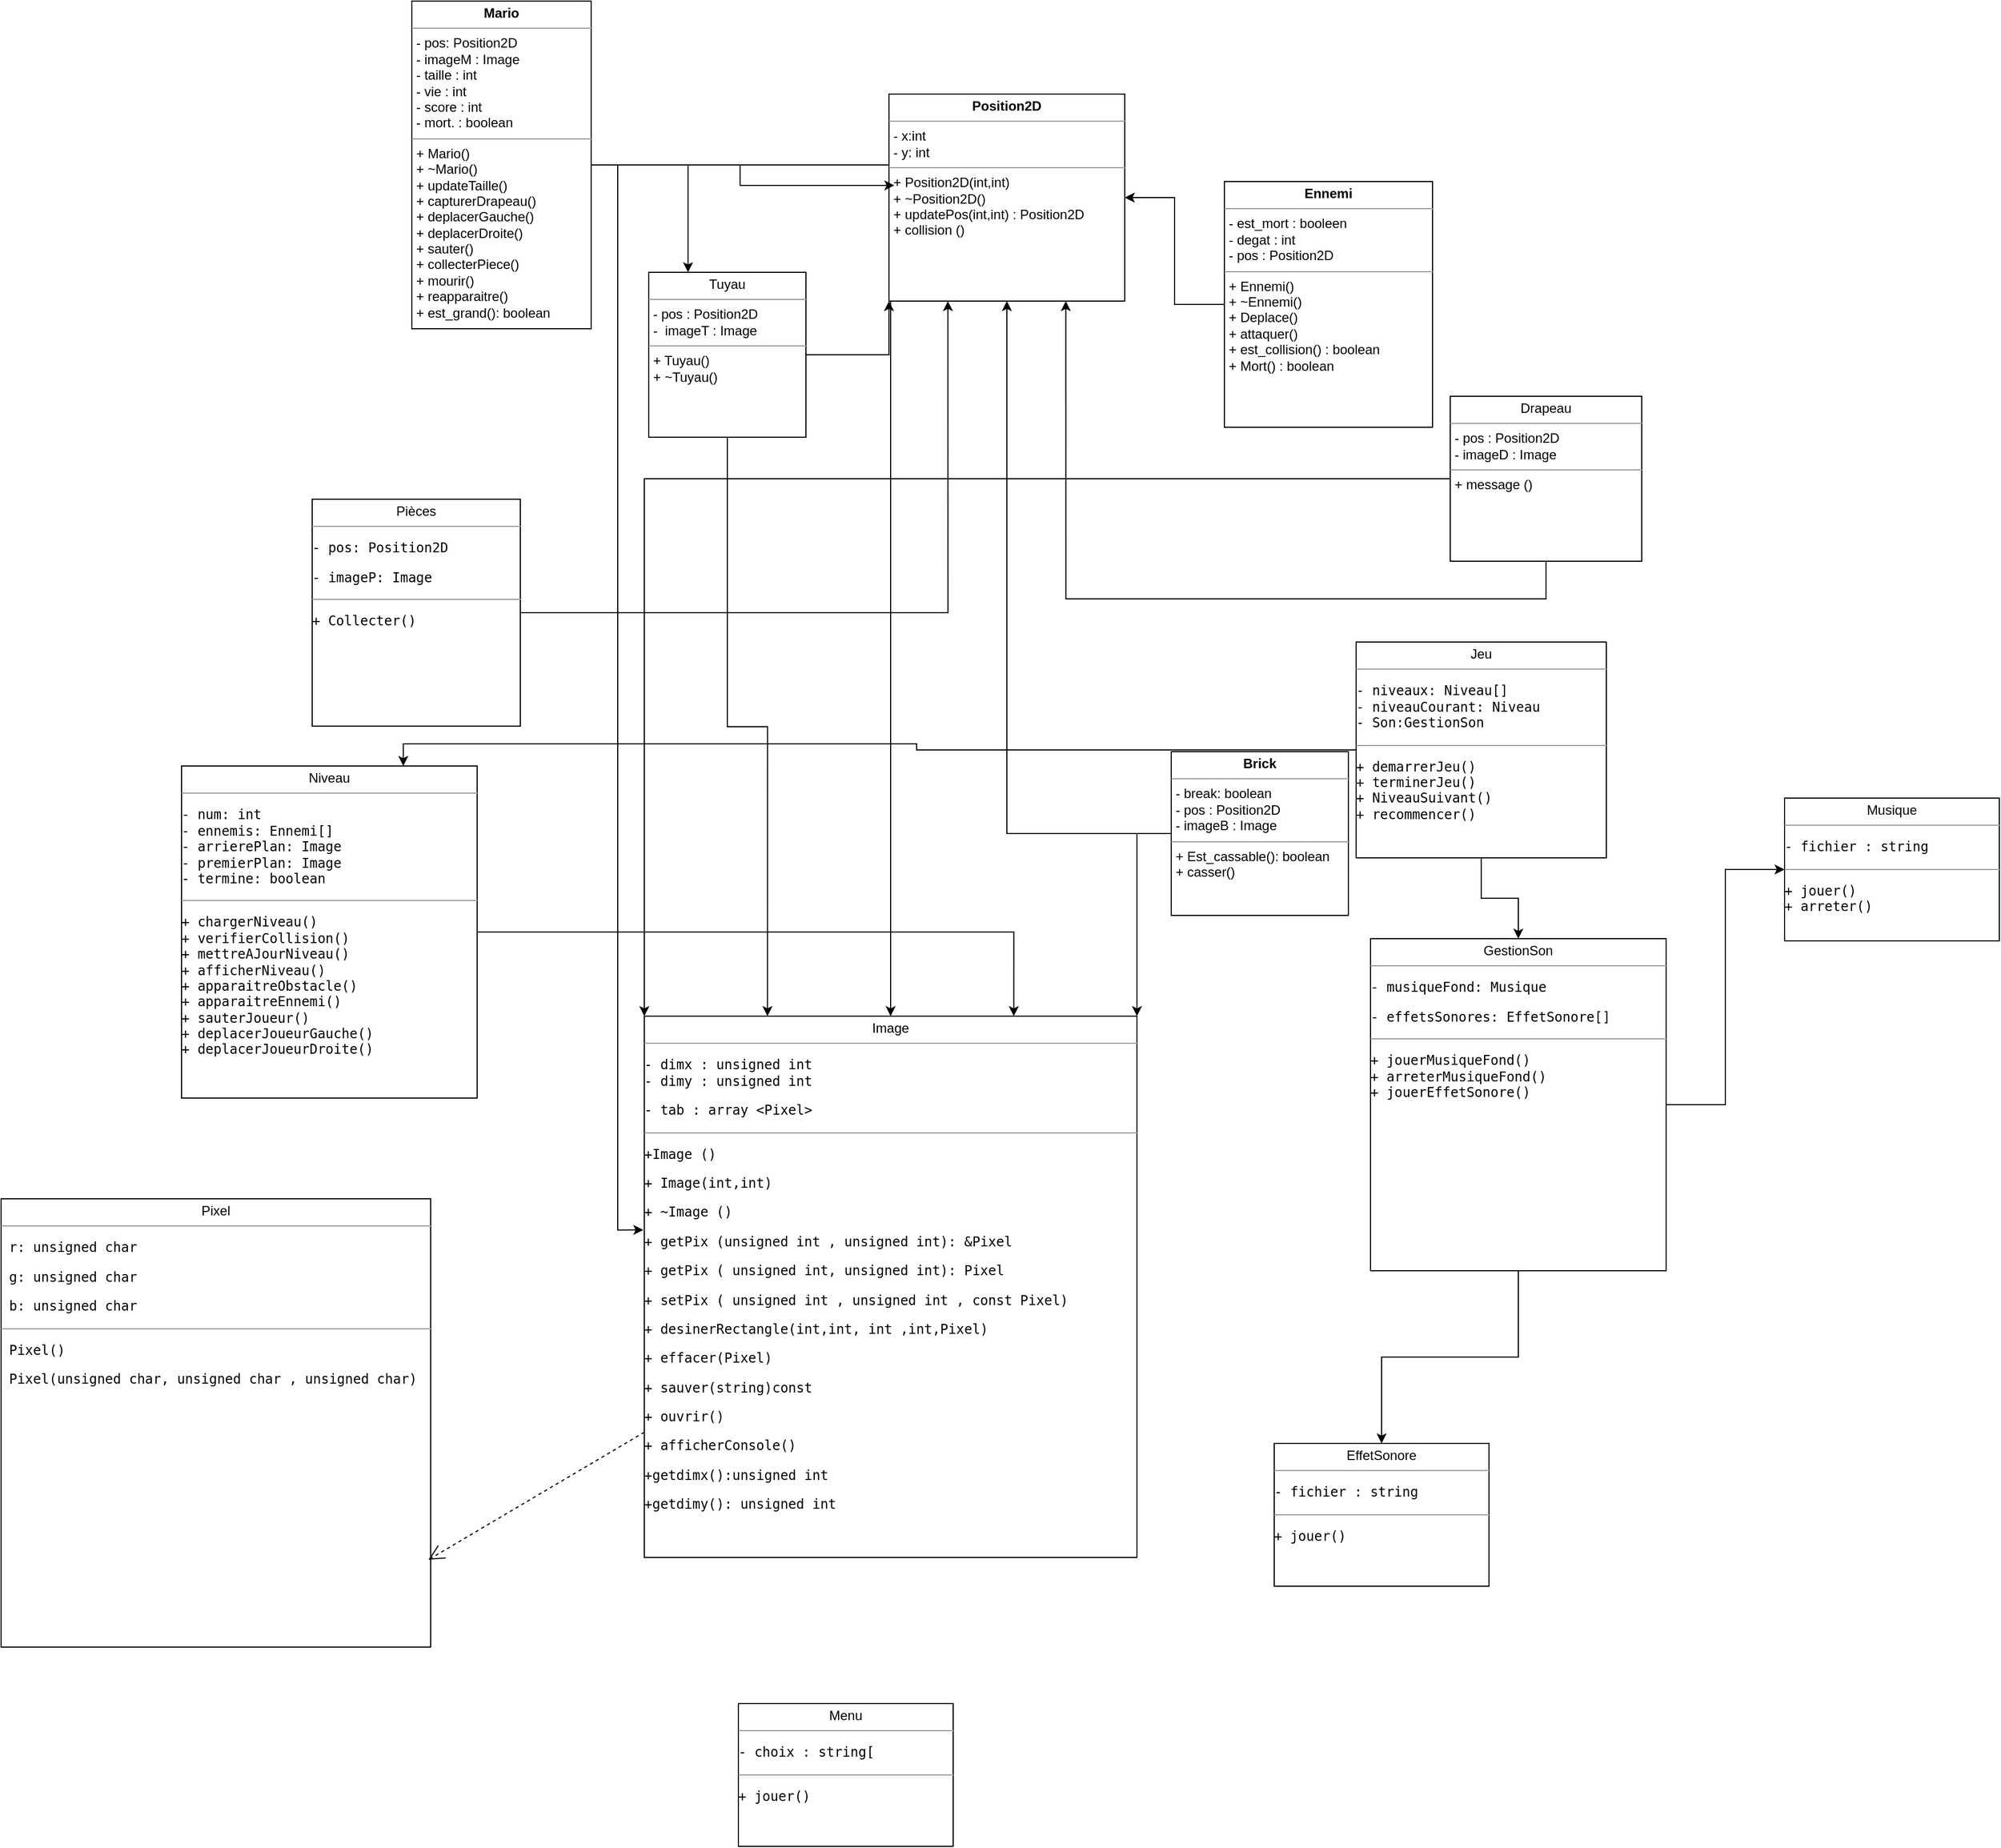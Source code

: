 <mxfile version="23.1.8" type="github">
  <diagram name="Page-1" id="KJJd6r-f0ampEKgg8GXa">
    <mxGraphModel dx="3112" dy="1480" grid="0" gridSize="10" guides="1" tooltips="1" connect="1" arrows="1" fold="1" page="0" pageScale="1" pageWidth="827" pageHeight="1169" math="0" shadow="0">
      <root>
        <mxCell id="0" />
        <mxCell id="1" parent="0" />
        <mxCell id="Wk5LLpfFwHPh0NUePx-T-3" style="edgeStyle=orthogonalEdgeStyle;rounded=0;orthogonalLoop=1;jettySize=auto;html=1;" parent="1" source="zBv2svlLthEIitjvXYNv-2" target="zBv2svlLthEIitjvXYNv-39" edge="1">
          <mxGeometry relative="1" as="geometry" />
        </mxCell>
        <mxCell id="P0COQpMIPpAEImeug4Ua-8" style="edgeStyle=orthogonalEdgeStyle;rounded=0;orthogonalLoop=1;jettySize=auto;html=1;entryX=0.25;entryY=0;entryDx=0;entryDy=0;" edge="1" parent="1" source="zBv2svlLthEIitjvXYNv-6" target="zBv2svlLthEIitjvXYNv-39">
          <mxGeometry relative="1" as="geometry" />
        </mxCell>
        <mxCell id="zBv2svlLthEIitjvXYNv-2" value="&lt;p style=&quot;margin:0px;margin-top:4px;text-align:center;&quot;&gt;&lt;b&gt;Mario&lt;/b&gt;&lt;/p&gt;&lt;hr size=&quot;1&quot;&gt;&lt;p style=&quot;margin:0px;margin-left:4px;&quot;&gt;- pos: Position2D&lt;/p&gt;&lt;p style=&quot;margin:0px;margin-left:4px;&quot;&gt;- imageM : Image &amp;nbsp;&lt;/p&gt;&lt;p style=&quot;margin:0px;margin-left:4px;&quot;&gt;- taille : int&amp;nbsp;&lt;/p&gt;&lt;p style=&quot;margin:0px;margin-left:4px;&quot;&gt;- vie : int&amp;nbsp;&lt;/p&gt;&lt;p style=&quot;margin:0px;margin-left:4px;&quot;&gt;- score : int&lt;br&gt;&lt;/p&gt;&lt;p style=&quot;margin:0px;margin-left:4px;&quot;&gt;- mort. : boolean&lt;/p&gt;&lt;hr size=&quot;1&quot;&gt;&lt;p style=&quot;margin:0px;margin-left:4px;&quot;&gt;+ Mario()&lt;/p&gt;&lt;p style=&quot;margin:0px;margin-left:4px;&quot;&gt;+ ~Mario()&lt;/p&gt;&lt;p style=&quot;margin:0px;margin-left:4px;&quot;&gt;+ updateTaille()&amp;nbsp;&lt;/p&gt;&lt;p style=&quot;margin:0px;margin-left:4px;&quot;&gt;+ capturerDrapeau()&lt;/p&gt;&lt;p style=&quot;margin:0px;margin-left:4px;&quot;&gt;&lt;span style=&quot;-webkit-text-size-adjust: auto;&quot;&gt;+ deplacerGauche() &amp;nbsp;&amp;nbsp;&lt;/span&gt;&lt;/p&gt;&lt;p style=&quot;margin:0px;margin-left:4px;&quot;&gt;&lt;span style=&quot;-webkit-text-size-adjust: auto;&quot;&gt;+ deplacerDroite()&lt;/span&gt;&lt;/p&gt;&lt;p style=&quot;margin:0px;margin-left:4px;&quot;&gt;&lt;span style=&quot;-webkit-text-size-adjust: auto;&quot;&gt;+ sauter()&lt;/span&gt;&lt;/p&gt;&lt;p style=&quot;margin:0px;margin-left:4px;&quot;&gt;&lt;span style=&quot;-webkit-text-size-adjust: auto;&quot;&gt;+ collecterPiece()&lt;/span&gt;&lt;/p&gt;&lt;p style=&quot;margin:0px;margin-left:4px;&quot;&gt;&lt;span style=&quot;-webkit-text-size-adjust: auto;&quot;&gt;+ mourir()&lt;/span&gt;&lt;/p&gt;&lt;p style=&quot;margin:0px;margin-left:4px;&quot;&gt;&lt;span style=&quot;-webkit-text-size-adjust: auto;&quot;&gt;+ reapparaitre()&amp;nbsp;&lt;/span&gt;&lt;/p&gt;&lt;p style=&quot;margin:0px;margin-left:4px;&quot;&gt;+ est_grand(): boolean&lt;/p&gt;&lt;p style=&quot;margin:0px;margin-left:4px;&quot;&gt;&lt;br&gt;&lt;/p&gt;" style="verticalAlign=top;align=left;overflow=fill;html=1;whiteSpace=wrap;" parent="1" vertex="1">
          <mxGeometry x="-131" y="-222" width="162" height="296" as="geometry" />
        </mxCell>
        <mxCell id="TjzYNah41eaFXohxkaa1-2" value="&lt;p style=&quot;margin:0px;margin-top:4px;text-align:center;&quot;&gt;&lt;b&gt;Position2D&lt;/b&gt;&lt;/p&gt;&lt;hr size=&quot;1&quot;&gt;&lt;p style=&quot;margin:0px;margin-left:4px;&quot;&gt;- x:int&lt;/p&gt;&lt;p style=&quot;margin:0px;margin-left:4px;&quot;&gt;- y: int&lt;/p&gt;&lt;hr size=&quot;1&quot;&gt;&lt;p style=&quot;margin:0px;margin-left:4px;&quot;&gt;+ Position2D(int,int)&lt;/p&gt;&lt;p style=&quot;margin:0px;margin-left:4px;&quot;&gt;+ ~Position2D()&lt;/p&gt;&lt;p style=&quot;margin:0px;margin-left:4px;&quot;&gt;+ updatePos(int,int) : Position2D&lt;/p&gt;&lt;p style=&quot;margin:0px;margin-left:4px;&quot;&gt;+ collision ()&lt;/p&gt;" style="verticalAlign=top;align=left;overflow=fill;html=1;whiteSpace=wrap;" parent="1" vertex="1">
          <mxGeometry x="300" y="-138" width="213" height="187" as="geometry" />
        </mxCell>
        <mxCell id="zBv2svlLthEIitjvXYNv-7" style="edgeStyle=orthogonalEdgeStyle;rounded=0;orthogonalLoop=1;jettySize=auto;html=1;entryX=1;entryY=0.5;entryDx=0;entryDy=0;" parent="1" source="zBv2svlLthEIitjvXYNv-3" target="TjzYNah41eaFXohxkaa1-2" edge="1">
          <mxGeometry relative="1" as="geometry" />
        </mxCell>
        <mxCell id="zBv2svlLthEIitjvXYNv-3" value="&lt;p style=&quot;margin:0px;margin-top:4px;text-align:center;&quot;&gt;&lt;b&gt;Ennemi&lt;/b&gt;&lt;/p&gt;&lt;hr size=&quot;1&quot;&gt;&lt;p style=&quot;margin:0px;margin-left:4px;&quot;&gt;- est_mort : booleen&lt;/p&gt;&lt;p style=&quot;margin:0px;margin-left:4px;&quot;&gt;- degat : int&lt;/p&gt;&lt;p style=&quot;margin:0px;margin-left:4px;&quot;&gt;- pos : Position2D&lt;/p&gt;&lt;hr size=&quot;1&quot;&gt;&lt;p style=&quot;margin:0px;margin-left:4px;&quot;&gt;+ Ennemi()&lt;/p&gt;&lt;p style=&quot;margin:0px;margin-left:4px;&quot;&gt;+ ~Ennemi()&lt;/p&gt;&lt;p style=&quot;margin:0px;margin-left:4px;&quot;&gt;+ Deplace()&amp;nbsp;&lt;/p&gt;&lt;p style=&quot;margin:0px;margin-left:4px;&quot;&gt;+ attaquer()&amp;nbsp;&lt;/p&gt;&lt;p style=&quot;margin:0px;margin-left:4px;&quot;&gt;+ est_collision() : boolean &amp;nbsp;&amp;nbsp;&lt;/p&gt;&lt;p style=&quot;margin:0px;margin-left:4px;&quot;&gt;+ Mort() : boolean&lt;/p&gt;" style="verticalAlign=top;align=left;overflow=fill;html=1;whiteSpace=wrap;" parent="1" vertex="1">
          <mxGeometry x="603" y="-59" width="188" height="222" as="geometry" />
        </mxCell>
        <mxCell id="zBv2svlLthEIitjvXYNv-4" style="edgeStyle=orthogonalEdgeStyle;rounded=0;orthogonalLoop=1;jettySize=auto;html=1;entryX=0.023;entryY=0.441;entryDx=0;entryDy=0;entryPerimeter=0;" parent="1" source="zBv2svlLthEIitjvXYNv-2" target="TjzYNah41eaFXohxkaa1-2" edge="1">
          <mxGeometry relative="1" as="geometry" />
        </mxCell>
        <mxCell id="P0COQpMIPpAEImeug4Ua-5" style="edgeStyle=orthogonalEdgeStyle;rounded=0;orthogonalLoop=1;jettySize=auto;html=1;entryX=0;entryY=1;entryDx=0;entryDy=0;" edge="1" parent="1" source="zBv2svlLthEIitjvXYNv-6" target="TjzYNah41eaFXohxkaa1-2">
          <mxGeometry relative="1" as="geometry" />
        </mxCell>
        <mxCell id="bX0tGyoiIqwhZjeOgQaF-3" style="edgeStyle=orthogonalEdgeStyle;rounded=0;orthogonalLoop=1;jettySize=auto;html=1;" parent="1" source="zBv2svlLthEIitjvXYNv-10" target="TjzYNah41eaFXohxkaa1-2" edge="1">
          <mxGeometry relative="1" as="geometry" />
        </mxCell>
        <mxCell id="P0COQpMIPpAEImeug4Ua-6" style="edgeStyle=orthogonalEdgeStyle;rounded=0;orthogonalLoop=1;jettySize=auto;html=1;entryX=1;entryY=0;entryDx=0;entryDy=0;" edge="1" parent="1" source="zBv2svlLthEIitjvXYNv-10" target="zBv2svlLthEIitjvXYNv-39">
          <mxGeometry relative="1" as="geometry" />
        </mxCell>
        <mxCell id="zBv2svlLthEIitjvXYNv-10" value="&lt;p style=&quot;margin:0px;margin-top:4px;text-align:center;&quot;&gt;&lt;b&gt;Brick&lt;/b&gt;&lt;/p&gt;&lt;hr size=&quot;1&quot;&gt;&lt;p style=&quot;margin:0px;margin-left:4px;&quot;&gt;- break: boolean&lt;/p&gt;&lt;p style=&quot;margin:0px;margin-left:4px;&quot;&gt;- pos : Position2D&lt;/p&gt;&lt;p style=&quot;margin:0px;margin-left:4px;&quot;&gt;- imageB : Image&lt;/p&gt;&lt;hr size=&quot;1&quot;&gt;&lt;p style=&quot;margin:0px;margin-left:4px;&quot;&gt;+ Est_cassable(): boolean&lt;/p&gt;&lt;p style=&quot;margin:0px;margin-left:4px;&quot;&gt;+ casser()&amp;nbsp;&lt;/p&gt;&lt;p style=&quot;margin:0px;margin-left:4px;&quot;&gt;&lt;br&gt;&lt;/p&gt;" style="verticalAlign=top;align=left;overflow=fill;html=1;whiteSpace=wrap;" parent="1" vertex="1">
          <mxGeometry x="555" y="456" width="160" height="148" as="geometry" />
        </mxCell>
        <mxCell id="P0COQpMIPpAEImeug4Ua-2" style="edgeStyle=orthogonalEdgeStyle;rounded=0;orthogonalLoop=1;jettySize=auto;html=1;entryX=0.75;entryY=1;entryDx=0;entryDy=0;" edge="1" parent="1" source="zBv2svlLthEIitjvXYNv-16" target="TjzYNah41eaFXohxkaa1-2">
          <mxGeometry relative="1" as="geometry">
            <Array as="points">
              <mxPoint x="460" y="318" />
            </Array>
          </mxGeometry>
        </mxCell>
        <mxCell id="P0COQpMIPpAEImeug4Ua-9" style="edgeStyle=orthogonalEdgeStyle;rounded=0;orthogonalLoop=1;jettySize=auto;html=1;entryX=0;entryY=0;entryDx=0;entryDy=0;" edge="1" parent="1" source="zBv2svlLthEIitjvXYNv-16" target="zBv2svlLthEIitjvXYNv-39">
          <mxGeometry relative="1" as="geometry" />
        </mxCell>
        <mxCell id="zBv2svlLthEIitjvXYNv-16" value="&lt;p style=&quot;margin:0px;margin-top:4px;text-align:center;&quot;&gt;Drapeau&lt;/p&gt;&lt;hr size=&quot;1&quot;&gt;&lt;p style=&quot;margin:0px;margin-left:4px;&quot;&gt;- pos : Position2D&lt;/p&gt;&lt;p style=&quot;margin:0px;margin-left:4px;&quot;&gt;- imageD : Image&amp;nbsp;&lt;/p&gt;&lt;hr size=&quot;1&quot;&gt;&lt;p style=&quot;margin:0px;margin-left:4px;&quot;&gt;+ message ()&lt;/p&gt;" style="verticalAlign=top;align=left;overflow=fill;html=1;whiteSpace=wrap;movable=1;resizable=1;rotatable=1;deletable=1;editable=1;locked=0;connectable=1;" parent="1" vertex="1">
          <mxGeometry x="807" y="135" width="173" height="149" as="geometry" />
        </mxCell>
        <mxCell id="Wk5LLpfFwHPh0NUePx-T-4" style="edgeStyle=orthogonalEdgeStyle;rounded=0;orthogonalLoop=1;jettySize=auto;html=1;entryX=0.75;entryY=0;entryDx=0;entryDy=0;" parent="1" source="zBv2svlLthEIitjvXYNv-20" target="zBv2svlLthEIitjvXYNv-39" edge="1">
          <mxGeometry relative="1" as="geometry" />
        </mxCell>
        <mxCell id="zBv2svlLthEIitjvXYNv-20" value="&lt;p style=&quot;margin:0px;margin-top:4px;text-align:center;&quot;&gt;Niveau&lt;/p&gt;&lt;hr size=&quot;1&quot;&gt;&lt;p style=&quot;margin:0px;margin-left:4px;&quot;&gt;&lt;/p&gt;&lt;pre style=&quot;-webkit-text-size-adjust: auto;&quot;&gt;&lt;code class=&quot;!whitespace-pre hljs language-markdown&quot;&gt;&lt;pre&gt;&lt;code class=&quot;!whitespace-pre hljs language-markdown&quot;&gt;- num: int&lt;br&gt;- ennemis: Ennemi[]&lt;br&gt;- arrierePlan: Image&lt;br&gt;- premierPlan: Image&lt;br&gt;- termine: boolean  &lt;/code&gt;&lt;/pre&gt;&lt;/code&gt;&lt;/pre&gt;&lt;hr size=&quot;1&quot;&gt;&lt;pre style=&quot;-webkit-text-size-adjust: auto;&quot;&gt;&lt;code class=&quot;!whitespace-pre hljs language-markdown&quot;&gt;&lt;pre&gt;&lt;code class=&quot;!whitespace-pre hljs language-markdown&quot;&gt;+ chargerNiveau()&lt;br&gt;+ verifierCollision()&lt;br&gt;+ mettreAJourNiveau()&lt;br&gt;+ afficherNiveau()&lt;br&gt;+ apparaitreObstacle()&lt;br&gt;+ apparaitreEnnemi()&lt;br&gt;+ sauterJoueur()&lt;br&gt;+ deplacerJoueurGauche()&lt;br&gt;+ deplacerJoueurDroite()&lt;/code&gt;&lt;/pre&gt;&lt;/code&gt;&lt;/pre&gt;" style="verticalAlign=top;align=left;overflow=fill;html=1;whiteSpace=wrap;movable=1;resizable=1;rotatable=1;deletable=1;editable=1;locked=0;connectable=1;" parent="1" vertex="1">
          <mxGeometry x="-339" y="469" width="267" height="300" as="geometry" />
        </mxCell>
        <mxCell id="zBv2svlLthEIitjvXYNv-21" style="edgeStyle=orthogonalEdgeStyle;rounded=0;orthogonalLoop=1;jettySize=auto;html=1;entryX=0.75;entryY=0;entryDx=0;entryDy=0;" parent="1" source="zBv2svlLthEIitjvXYNv-19" target="zBv2svlLthEIitjvXYNv-20" edge="1">
          <mxGeometry relative="1" as="geometry">
            <mxPoint x="-83.333" y="966.667" as="targetPoint" />
          </mxGeometry>
        </mxCell>
        <mxCell id="zBv2svlLthEIitjvXYNv-28" style="edgeStyle=orthogonalEdgeStyle;rounded=0;orthogonalLoop=1;jettySize=auto;html=1;entryX=0.5;entryY=0;entryDx=0;entryDy=0;" parent="1" source="zBv2svlLthEIitjvXYNv-19" target="zBv2svlLthEIitjvXYNv-26" edge="1">
          <mxGeometry relative="1" as="geometry" />
        </mxCell>
        <mxCell id="zBv2svlLthEIitjvXYNv-19" value="&lt;p style=&quot;margin:0px;margin-top:4px;text-align:center;&quot;&gt;Jeu&lt;/p&gt;&lt;hr size=&quot;1&quot;&gt;&lt;p style=&quot;margin:0px;margin-left:4px;&quot;&gt;&lt;/p&gt;&lt;pre style=&quot;-webkit-text-size-adjust: auto;&quot;&gt;&lt;code class=&quot;!whitespace-pre hljs language-markdown&quot;&gt;- niveaux: Niveau[] &lt;br&gt;- niveauCourant: Niveau&lt;br&gt;- Son:GestionSon       &lt;/code&gt;&lt;/pre&gt;&lt;hr size=&quot;1&quot;&gt;&lt;pre style=&quot;-webkit-text-size-adjust: auto;&quot;&gt;&lt;code class=&quot;!whitespace-pre hljs language-markdown&quot;&gt;+ demarrerJeu()&lt;br&gt;+ terminerJeu()&lt;br&gt;+ NiveauSuivant()&lt;br&gt;+ recommencer()&lt;/code&gt;&lt;/pre&gt;" style="verticalAlign=top;align=left;overflow=fill;html=1;whiteSpace=wrap;movable=1;resizable=1;rotatable=1;deletable=1;editable=1;locked=0;connectable=1;" parent="1" vertex="1">
          <mxGeometry x="722" y="357" width="226" height="195" as="geometry" />
        </mxCell>
        <mxCell id="zBv2svlLthEIitjvXYNv-31" style="edgeStyle=orthogonalEdgeStyle;rounded=0;orthogonalLoop=1;jettySize=auto;html=1;entryX=0;entryY=0.5;entryDx=0;entryDy=0;fontFamily=Helvetica;fontSize=12;fontColor=default;" parent="1" source="zBv2svlLthEIitjvXYNv-26" target="zBv2svlLthEIitjvXYNv-29" edge="1">
          <mxGeometry relative="1" as="geometry" />
        </mxCell>
        <mxCell id="zBv2svlLthEIitjvXYNv-34" style="edgeStyle=orthogonalEdgeStyle;rounded=0;orthogonalLoop=1;jettySize=auto;html=1;entryX=0.5;entryY=0;entryDx=0;entryDy=0;fontFamily=Helvetica;fontSize=12;fontColor=default;" parent="1" source="zBv2svlLthEIitjvXYNv-26" target="zBv2svlLthEIitjvXYNv-32" edge="1">
          <mxGeometry relative="1" as="geometry" />
        </mxCell>
        <mxCell id="zBv2svlLthEIitjvXYNv-26" value="&lt;p style=&quot;margin:0px;margin-top:4px;text-align:center;&quot;&gt;GestionSon&lt;/p&gt;&lt;hr size=&quot;1&quot;&gt;&lt;p style=&quot;margin:0px;margin-left:4px;&quot;&gt;&lt;/p&gt;&lt;pre style=&quot;-webkit-text-size-adjust: auto;&quot;&gt;&lt;code class=&quot;!whitespace-pre hljs language-markdown&quot;&gt;&lt;pre&gt;&lt;code class=&quot;!whitespace-pre hljs language-markdown&quot;&gt;&lt;pre&gt;&lt;code class=&quot;!whitespace-pre hljs language-markdown&quot;&gt;- musiqueFond: Musique&lt;br&gt;&lt;/code&gt;&lt;/pre&gt;- effetsSonores: EffetSonore[]  &lt;/code&gt;&lt;/pre&gt;&lt;/code&gt;&lt;/pre&gt;&lt;hr size=&quot;1&quot;&gt;&lt;pre style=&quot;-webkit-text-size-adjust: auto;&quot;&gt;&lt;code class=&quot;!whitespace-pre hljs language-markdown&quot;&gt;+ jouerMusiqueFond()&lt;br&gt;+ arreterMusiqueFond()&lt;br&gt;+ jouerEffetSonore()&lt;/code&gt;&lt;/pre&gt;" style="verticalAlign=top;align=left;overflow=fill;html=1;whiteSpace=wrap;movable=1;resizable=1;rotatable=1;deletable=1;editable=1;locked=0;connectable=1;" parent="1" vertex="1">
          <mxGeometry x="735" y="625" width="267" height="300" as="geometry" />
        </mxCell>
        <mxCell id="zBv2svlLthEIitjvXYNv-29" value="&lt;p style=&quot;margin:0px;margin-top:4px;text-align:center;&quot;&gt;Musique&lt;/p&gt;&lt;hr size=&quot;1&quot;&gt;&lt;p style=&quot;margin:0px;margin-left:4px;&quot;&gt;&lt;/p&gt;&lt;pre style=&quot;-webkit-text-size-adjust: auto;&quot;&gt;&lt;code class=&quot;!whitespace-pre hljs language-markdown&quot;&gt;&lt;pre&gt;&lt;code class=&quot;!whitespace-pre hljs language-markdown&quot;&gt;&lt;pre&gt;&lt;code class=&quot;!whitespace-pre hljs language-markdown&quot;&gt;- fichier : string&lt;/code&gt;&lt;span style=&quot;font-family: Helvetica; white-space: normal;&quot;&gt;&lt;/span&gt;&lt;/pre&gt;&lt;/code&gt;&lt;/pre&gt;&lt;/code&gt;&lt;/pre&gt;&lt;hr size=&quot;1&quot;&gt;&lt;pre style=&quot;-webkit-text-size-adjust: auto;&quot;&gt;&lt;code class=&quot;!whitespace-pre hljs language-markdown&quot;&gt;+ jouer()&lt;br&gt;+ arreter()&lt;br&gt; &lt;/code&gt;&lt;/pre&gt;" style="verticalAlign=top;align=left;overflow=fill;html=1;whiteSpace=wrap;movable=1;resizable=1;rotatable=1;deletable=1;editable=1;locked=0;connectable=1;" parent="1" vertex="1">
          <mxGeometry x="1109" y="498" width="194" height="129" as="geometry" />
        </mxCell>
        <mxCell id="zBv2svlLthEIitjvXYNv-32" value="&lt;p style=&quot;margin:0px;margin-top:4px;text-align:center;&quot;&gt;EffetSonore&lt;/p&gt;&lt;hr size=&quot;1&quot;&gt;&lt;p style=&quot;margin:0px;margin-left:4px;&quot;&gt;&lt;/p&gt;&lt;pre style=&quot;-webkit-text-size-adjust: auto;&quot;&gt;&lt;code class=&quot;!whitespace-pre hljs language-markdown&quot;&gt;&lt;pre&gt;&lt;code class=&quot;!whitespace-pre hljs language-markdown&quot;&gt;&lt;pre&gt;&lt;code class=&quot;!whitespace-pre hljs language-markdown&quot;&gt;- fichier : string&lt;/code&gt;&lt;span style=&quot;font-family: Helvetica; white-space: normal;&quot;&gt;&lt;/span&gt;&lt;/pre&gt;&lt;/code&gt;&lt;/pre&gt;&lt;/code&gt;&lt;/pre&gt;&lt;hr size=&quot;1&quot;&gt;&lt;pre style=&quot;-webkit-text-size-adjust: auto;&quot;&gt;&lt;code class=&quot;!whitespace-pre hljs language-markdown&quot;&gt;+ jouer()&lt;br&gt;&lt;/code&gt;&lt;/pre&gt;" style="verticalAlign=top;align=left;overflow=fill;html=1;whiteSpace=wrap;movable=1;resizable=1;rotatable=1;deletable=1;editable=1;locked=0;connectable=1;" parent="1" vertex="1">
          <mxGeometry x="648" y="1081" width="194" height="129" as="geometry" />
        </mxCell>
        <mxCell id="zBv2svlLthEIitjvXYNv-38" style="edgeStyle=orthogonalEdgeStyle;rounded=0;orthogonalLoop=1;jettySize=auto;html=1;entryX=0.25;entryY=1;entryDx=0;entryDy=0;fontFamily=Helvetica;fontSize=12;fontColor=default;" parent="1" source="zBv2svlLthEIitjvXYNv-35" target="TjzYNah41eaFXohxkaa1-2" edge="1">
          <mxGeometry relative="1" as="geometry" />
        </mxCell>
        <mxCell id="zBv2svlLthEIitjvXYNv-35" value="&lt;p style=&quot;margin:0px;margin-top:4px;text-align:center;&quot;&gt;Pièces&lt;/p&gt;&lt;hr size=&quot;1&quot;&gt;&lt;p style=&quot;margin:0px;margin-left:4px;&quot;&gt;&lt;/p&gt;&lt;pre style=&quot;-webkit-text-size-adjust: auto;&quot;&gt;&lt;code class=&quot;!whitespace-pre hljs language-markdown&quot;&gt;&lt;pre&gt;&lt;code class=&quot;!whitespace-pre hljs language-markdown&quot;&gt;&lt;pre&gt;&lt;code class=&quot;!whitespace-pre hljs language-markdown&quot;&gt;- pos: Position2D&lt;/code&gt;&lt;span style=&quot;font-family: Helvetica; white-space: normal;&quot;&gt;&lt;/span&gt;&lt;/pre&gt;&lt;pre&gt;&lt;code class=&quot;!whitespace-pre hljs language-markdown&quot;&gt;- imageP: Image&lt;/code&gt;&lt;/pre&gt;&lt;/code&gt;&lt;/pre&gt;&lt;/code&gt;&lt;/pre&gt;&lt;hr size=&quot;1&quot;&gt;&lt;pre style=&quot;-webkit-text-size-adjust: auto;&quot;&gt;&lt;code class=&quot;!whitespace-pre hljs language-markdown&quot;&gt;+ Collecter()&lt;br&gt;&lt;/code&gt;&lt;/pre&gt;" style="verticalAlign=top;align=left;overflow=fill;html=1;whiteSpace=wrap;movable=1;resizable=1;rotatable=1;deletable=1;editable=1;locked=0;connectable=1;" parent="1" vertex="1">
          <mxGeometry x="-221" y="228" width="188" height="205" as="geometry" />
        </mxCell>
        <mxCell id="zBv2svlLthEIitjvXYNv-39" value="&lt;p style=&quot;margin:0px;margin-top:4px;text-align:center;&quot;&gt;Image&lt;/p&gt;&lt;hr size=&quot;1&quot;&gt;&lt;p style=&quot;margin:0px;margin-left:4px;&quot;&gt;&lt;/p&gt;&lt;pre style=&quot;-webkit-text-size-adjust: auto;&quot;&gt;&lt;code class=&quot;!whitespace-pre hljs language-markdown&quot;&gt;&lt;pre&gt;&lt;code class=&quot;!whitespace-pre hljs language-markdown&quot;&gt;- dimx : unsigned int &lt;br&gt;- dimy : unsigned int&lt;/code&gt;&lt;/pre&gt;&lt;pre&gt;&lt;code class=&quot;!whitespace-pre hljs language-markdown&quot;&gt;- tab : array&lt;/code&gt;&amp;nbsp;&amp;lt;Pixel&amp;gt;&lt;/pre&gt;&lt;/code&gt;&lt;/pre&gt;&lt;hr size=&quot;1&quot;&gt;&lt;pre style=&quot;-webkit-text-size-adjust: auto;&quot;&gt;&lt;code class=&quot;!whitespace-pre hljs language-markdown&quot;&gt;&lt;pre&gt;+Image ()&lt;/pre&gt;&lt;pre&gt;+ Image(int,int)&lt;/pre&gt;&lt;pre&gt;+ ~Image ()&lt;/pre&gt;&lt;pre&gt;+ getPix (unsigned int , unsigned int): &amp;amp;Pixel&lt;/pre&gt;&lt;pre&gt;+ getPix ( unsigned int, unsigned int): Pixel &lt;/pre&gt;&lt;pre&gt;+ setPix ( unsigned int , unsigned int , const Pixel)&lt;/pre&gt;&lt;pre&gt;+ desinerRectangle(int,int, int ,int,Pixel)&lt;/pre&gt;&lt;pre&gt;+ effacer(Pixel)&lt;/pre&gt;&lt;pre&gt;+ sauver(string)const&lt;/pre&gt;&lt;pre&gt;+ ouvrir()&lt;/pre&gt;&lt;pre&gt;+ afficherConsole()&lt;/pre&gt;&lt;pre&gt;+getdimx():unsigned int&lt;/pre&gt;&lt;pre&gt;+getdimy(): unsigned int  &lt;/pre&gt;&lt;/code&gt;&lt;/pre&gt;" style="verticalAlign=top;align=left;overflow=fill;html=1;whiteSpace=wrap;movable=1;resizable=1;rotatable=1;deletable=1;editable=1;locked=0;connectable=1;" parent="1" vertex="1">
          <mxGeometry x="79" y="695" width="445" height="489" as="geometry" />
        </mxCell>
        <mxCell id="NQzS9HTiu5UTX8vKinpf-1" value="&lt;p style=&quot;margin:0px;margin-top:4px;text-align:center;&quot;&gt;Pixel&lt;/p&gt;&lt;hr size=&quot;1&quot;&gt;&lt;p style=&quot;margin:0px;margin-left:4px;&quot;&gt;&lt;/p&gt;&lt;pre style=&quot;-webkit-text-size-adjust: auto;&quot;&gt;&lt;code class=&quot;!whitespace-pre hljs language-markdown&quot;&gt;&lt;pre&gt;&lt;code class=&quot;!whitespace-pre hljs language-markdown&quot;&gt;&lt;pre&gt;&lt;code class=&quot;!whitespace-pre hljs language-markdown&quot;&gt; r: unsigned char&lt;/code&gt;&lt;span style=&quot;font-family: Helvetica; white-space: normal;&quot;&gt;&lt;/span&gt;&lt;/pre&gt;&lt;pre&gt;&lt;code class=&quot;!whitespace-pre hljs language-markdown&quot;&gt; g: unsigned char&lt;/code&gt;&lt;/pre&gt;&lt;pre&gt;&lt;code class=&quot;!whitespace-pre hljs language-markdown&quot;&gt; b: unsigned char&lt;/code&gt;&lt;/pre&gt;&lt;/code&gt;&lt;/pre&gt;&lt;/code&gt;&lt;/pre&gt;&lt;hr size=&quot;1&quot;&gt;&lt;pre style=&quot;-webkit-text-size-adjust: auto;&quot;&gt; Pixel()&lt;/pre&gt;&lt;pre style=&quot;-webkit-text-size-adjust: auto;&quot;&gt; Pixel(unsigned char, unsigned char , unsigned char)&lt;/pre&gt;" style="verticalAlign=top;align=left;overflow=fill;html=1;whiteSpace=wrap;movable=1;resizable=1;rotatable=1;deletable=1;editable=1;locked=0;connectable=1;" parent="1" vertex="1">
          <mxGeometry x="-502" y="860" width="388" height="405" as="geometry" />
        </mxCell>
        <mxCell id="NQzS9HTiu5UTX8vKinpf-10" value="" style="endArrow=open;endSize=12;dashed=1;html=1;rounded=0;entryX=0.995;entryY=0.805;entryDx=0;entryDy=0;entryPerimeter=0;" parent="1" source="zBv2svlLthEIitjvXYNv-39" target="NQzS9HTiu5UTX8vKinpf-1" edge="1">
          <mxGeometry width="160" relative="1" as="geometry">
            <mxPoint x="-933" y="975" as="sourcePoint" />
            <mxPoint x="-1404" y="1245" as="targetPoint" />
          </mxGeometry>
        </mxCell>
        <mxCell id="Wk5LLpfFwHPh0NUePx-T-1" value="&lt;p style=&quot;margin:0px;margin-top:4px;text-align:center;&quot;&gt;Menu&lt;/p&gt;&lt;hr size=&quot;1&quot;&gt;&lt;p style=&quot;margin:0px;margin-left:4px;&quot;&gt;&lt;/p&gt;&lt;pre style=&quot;-webkit-text-size-adjust: auto;&quot;&gt;&lt;code class=&quot;!whitespace-pre hljs language-markdown&quot;&gt;&lt;pre&gt;&lt;code class=&quot;!whitespace-pre hljs language-markdown&quot;&gt;&lt;pre&gt;&lt;code class=&quot;!whitespace-pre hljs language-markdown&quot;&gt;- choix : string[&lt;/code&gt;&lt;span style=&quot;font-family: Helvetica; white-space: normal;&quot;&gt;&lt;/span&gt;&lt;/pre&gt;&lt;/code&gt;&lt;/pre&gt;&lt;/code&gt;&lt;/pre&gt;&lt;hr size=&quot;1&quot;&gt;&lt;pre style=&quot;-webkit-text-size-adjust: auto;&quot;&gt;&lt;code class=&quot;!whitespace-pre hljs language-markdown&quot;&gt;+ jouer()&lt;br&gt;&lt;/code&gt;&lt;/pre&gt;" style="verticalAlign=top;align=left;overflow=fill;html=1;whiteSpace=wrap;movable=1;resizable=1;rotatable=1;deletable=1;editable=1;locked=0;connectable=1;" parent="1" vertex="1">
          <mxGeometry x="164" y="1316" width="194" height="129" as="geometry" />
        </mxCell>
        <mxCell id="P0COQpMIPpAEImeug4Ua-10" value="" style="edgeStyle=orthogonalEdgeStyle;rounded=0;orthogonalLoop=1;jettySize=auto;html=1;entryX=0.25;entryY=0;entryDx=0;entryDy=0;" edge="1" parent="1" source="zBv2svlLthEIitjvXYNv-2" target="zBv2svlLthEIitjvXYNv-6">
          <mxGeometry relative="1" as="geometry">
            <mxPoint x="31" y="-74" as="sourcePoint" />
            <mxPoint x="190" y="695" as="targetPoint" />
          </mxGeometry>
        </mxCell>
        <mxCell id="zBv2svlLthEIitjvXYNv-6" value="&lt;p style=&quot;margin:0px;margin-top:4px;text-align:center;&quot;&gt;Tuyau&lt;/p&gt;&lt;hr size=&quot;1&quot;&gt;&lt;p style=&quot;margin:0px;margin-left:4px;&quot;&gt;- pos : Position2D&lt;/p&gt;&lt;p style=&quot;margin:0px;margin-left:4px;&quot;&gt;- &amp;nbsp;imageT : Image&amp;nbsp;&lt;/p&gt;&lt;hr size=&quot;1&quot;&gt;&lt;p style=&quot;margin:0px;margin-left:4px;&quot;&gt;+ Tuyau()&lt;/p&gt;&lt;p style=&quot;margin:0px;margin-left:4px;&quot;&gt;+ ~Tuyau()&lt;/p&gt;&lt;p style=&quot;margin:0px;margin-left:4px;&quot;&gt;&lt;br&gt;&lt;/p&gt;" style="verticalAlign=top;align=left;overflow=fill;html=1;whiteSpace=wrap;movable=1;resizable=1;rotatable=1;deletable=1;editable=1;locked=0;connectable=1;" parent="1" vertex="1">
          <mxGeometry x="83" y="23" width="142" height="149" as="geometry" />
        </mxCell>
        <mxCell id="P0COQpMIPpAEImeug4Ua-11" style="edgeStyle=orthogonalEdgeStyle;rounded=0;orthogonalLoop=1;jettySize=auto;html=1;entryX=-0.002;entryY=0.395;entryDx=0;entryDy=0;entryPerimeter=0;" edge="1" parent="1" source="zBv2svlLthEIitjvXYNv-2" target="zBv2svlLthEIitjvXYNv-39">
          <mxGeometry relative="1" as="geometry" />
        </mxCell>
      </root>
    </mxGraphModel>
  </diagram>
</mxfile>
